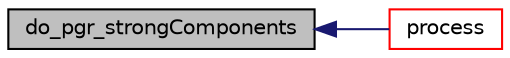 digraph "do_pgr_strongComponents"
{
  edge [fontname="Helvetica",fontsize="10",labelfontname="Helvetica",labelfontsize="10"];
  node [fontname="Helvetica",fontsize="10",shape=record];
  rankdir="LR";
  Node12 [label="do_pgr_strongComponents",height=0.2,width=0.4,color="black", fillcolor="grey75", style="filled", fontcolor="black"];
  Node12 -> Node13 [dir="back",color="midnightblue",fontsize="10",style="solid",fontname="Helvetica"];
  Node13 [label="process",height=0.2,width=0.4,color="red", fillcolor="white", style="filled",URL="$strongComponents_8c.html#aea8088be2729b7f76f6fa2affe628168"];
}
